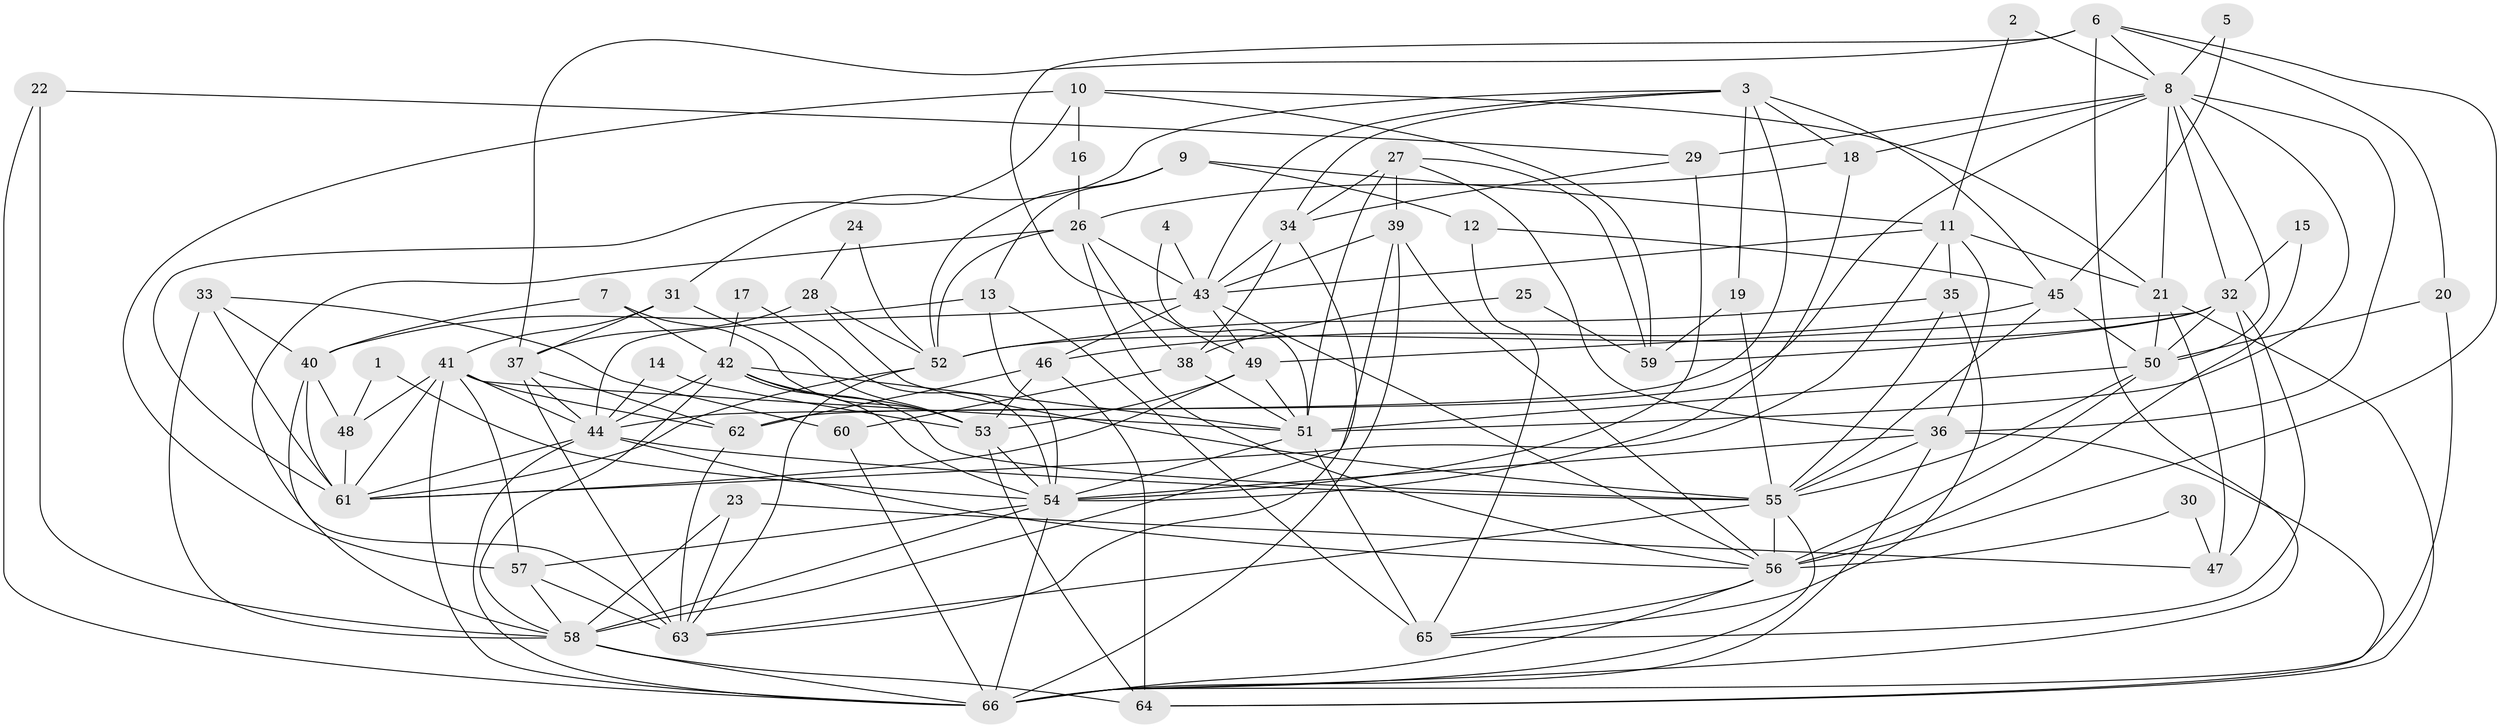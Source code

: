 // original degree distribution, {3: 0.23484848484848486, 5: 0.17424242424242425, 4: 0.29545454545454547, 6: 0.08333333333333333, 2: 0.15151515151515152, 7: 0.045454545454545456, 8: 0.015151515151515152}
// Generated by graph-tools (version 1.1) at 2025/26/03/09/25 03:26:19]
// undirected, 66 vertices, 183 edges
graph export_dot {
graph [start="1"]
  node [color=gray90,style=filled];
  1;
  2;
  3;
  4;
  5;
  6;
  7;
  8;
  9;
  10;
  11;
  12;
  13;
  14;
  15;
  16;
  17;
  18;
  19;
  20;
  21;
  22;
  23;
  24;
  25;
  26;
  27;
  28;
  29;
  30;
  31;
  32;
  33;
  34;
  35;
  36;
  37;
  38;
  39;
  40;
  41;
  42;
  43;
  44;
  45;
  46;
  47;
  48;
  49;
  50;
  51;
  52;
  53;
  54;
  55;
  56;
  57;
  58;
  59;
  60;
  61;
  62;
  63;
  64;
  65;
  66;
  1 -- 48 [weight=1.0];
  1 -- 54 [weight=1.0];
  2 -- 8 [weight=1.0];
  2 -- 11 [weight=1.0];
  3 -- 18 [weight=1.0];
  3 -- 19 [weight=1.0];
  3 -- 31 [weight=1.0];
  3 -- 34 [weight=1.0];
  3 -- 43 [weight=1.0];
  3 -- 44 [weight=1.0];
  3 -- 45 [weight=1.0];
  4 -- 43 [weight=1.0];
  4 -- 51 [weight=1.0];
  5 -- 8 [weight=1.0];
  5 -- 45 [weight=1.0];
  6 -- 8 [weight=1.0];
  6 -- 20 [weight=1.0];
  6 -- 37 [weight=1.0];
  6 -- 49 [weight=2.0];
  6 -- 56 [weight=1.0];
  6 -- 66 [weight=1.0];
  7 -- 40 [weight=1.0];
  7 -- 42 [weight=1.0];
  7 -- 53 [weight=1.0];
  8 -- 18 [weight=1.0];
  8 -- 21 [weight=1.0];
  8 -- 29 [weight=1.0];
  8 -- 32 [weight=1.0];
  8 -- 36 [weight=1.0];
  8 -- 50 [weight=1.0];
  8 -- 51 [weight=1.0];
  8 -- 62 [weight=1.0];
  9 -- 11 [weight=1.0];
  9 -- 12 [weight=1.0];
  9 -- 13 [weight=1.0];
  9 -- 52 [weight=1.0];
  10 -- 16 [weight=1.0];
  10 -- 21 [weight=1.0];
  10 -- 57 [weight=1.0];
  10 -- 59 [weight=1.0];
  10 -- 61 [weight=1.0];
  11 -- 21 [weight=1.0];
  11 -- 35 [weight=1.0];
  11 -- 36 [weight=1.0];
  11 -- 43 [weight=1.0];
  11 -- 61 [weight=1.0];
  12 -- 45 [weight=1.0];
  12 -- 65 [weight=1.0];
  13 -- 40 [weight=1.0];
  13 -- 54 [weight=1.0];
  13 -- 65 [weight=1.0];
  14 -- 44 [weight=1.0];
  14 -- 53 [weight=1.0];
  15 -- 32 [weight=1.0];
  15 -- 56 [weight=1.0];
  16 -- 26 [weight=1.0];
  17 -- 42 [weight=1.0];
  17 -- 54 [weight=1.0];
  18 -- 26 [weight=1.0];
  18 -- 54 [weight=1.0];
  19 -- 55 [weight=1.0];
  19 -- 59 [weight=1.0];
  20 -- 50 [weight=1.0];
  20 -- 66 [weight=1.0];
  21 -- 47 [weight=1.0];
  21 -- 50 [weight=1.0];
  21 -- 64 [weight=1.0];
  22 -- 29 [weight=1.0];
  22 -- 58 [weight=1.0];
  22 -- 66 [weight=1.0];
  23 -- 47 [weight=1.0];
  23 -- 58 [weight=2.0];
  23 -- 63 [weight=1.0];
  24 -- 28 [weight=1.0];
  24 -- 52 [weight=1.0];
  25 -- 38 [weight=1.0];
  25 -- 59 [weight=1.0];
  26 -- 38 [weight=1.0];
  26 -- 43 [weight=1.0];
  26 -- 52 [weight=1.0];
  26 -- 56 [weight=1.0];
  26 -- 58 [weight=1.0];
  27 -- 34 [weight=1.0];
  27 -- 36 [weight=1.0];
  27 -- 39 [weight=1.0];
  27 -- 51 [weight=1.0];
  27 -- 59 [weight=1.0];
  28 -- 37 [weight=1.0];
  28 -- 52 [weight=1.0];
  28 -- 55 [weight=1.0];
  29 -- 34 [weight=1.0];
  29 -- 54 [weight=1.0];
  30 -- 47 [weight=1.0];
  30 -- 56 [weight=1.0];
  31 -- 37 [weight=1.0];
  31 -- 41 [weight=1.0];
  31 -- 53 [weight=1.0];
  32 -- 47 [weight=1.0];
  32 -- 49 [weight=1.0];
  32 -- 50 [weight=2.0];
  32 -- 52 [weight=1.0];
  32 -- 59 [weight=1.0];
  32 -- 65 [weight=1.0];
  33 -- 40 [weight=1.0];
  33 -- 58 [weight=1.0];
  33 -- 60 [weight=1.0];
  33 -- 61 [weight=1.0];
  34 -- 38 [weight=1.0];
  34 -- 43 [weight=1.0];
  34 -- 63 [weight=1.0];
  35 -- 52 [weight=1.0];
  35 -- 55 [weight=1.0];
  35 -- 65 [weight=1.0];
  36 -- 54 [weight=1.0];
  36 -- 55 [weight=1.0];
  36 -- 64 [weight=1.0];
  36 -- 66 [weight=1.0];
  37 -- 44 [weight=1.0];
  37 -- 62 [weight=1.0];
  37 -- 63 [weight=1.0];
  38 -- 51 [weight=1.0];
  38 -- 60 [weight=1.0];
  39 -- 43 [weight=1.0];
  39 -- 56 [weight=1.0];
  39 -- 58 [weight=1.0];
  39 -- 66 [weight=1.0];
  40 -- 48 [weight=1.0];
  40 -- 61 [weight=1.0];
  40 -- 63 [weight=2.0];
  41 -- 44 [weight=1.0];
  41 -- 48 [weight=1.0];
  41 -- 51 [weight=2.0];
  41 -- 57 [weight=2.0];
  41 -- 61 [weight=1.0];
  41 -- 62 [weight=1.0];
  41 -- 66 [weight=1.0];
  42 -- 44 [weight=1.0];
  42 -- 51 [weight=1.0];
  42 -- 53 [weight=1.0];
  42 -- 54 [weight=1.0];
  42 -- 55 [weight=1.0];
  42 -- 58 [weight=1.0];
  43 -- 44 [weight=1.0];
  43 -- 46 [weight=1.0];
  43 -- 49 [weight=1.0];
  43 -- 56 [weight=1.0];
  44 -- 55 [weight=1.0];
  44 -- 56 [weight=1.0];
  44 -- 61 [weight=1.0];
  44 -- 66 [weight=1.0];
  45 -- 46 [weight=1.0];
  45 -- 50 [weight=1.0];
  45 -- 55 [weight=1.0];
  46 -- 53 [weight=1.0];
  46 -- 62 [weight=1.0];
  46 -- 64 [weight=2.0];
  48 -- 61 [weight=1.0];
  49 -- 51 [weight=1.0];
  49 -- 53 [weight=1.0];
  49 -- 61 [weight=1.0];
  50 -- 51 [weight=1.0];
  50 -- 55 [weight=1.0];
  50 -- 56 [weight=3.0];
  51 -- 54 [weight=1.0];
  51 -- 65 [weight=3.0];
  52 -- 61 [weight=1.0];
  52 -- 63 [weight=1.0];
  53 -- 54 [weight=1.0];
  53 -- 64 [weight=1.0];
  54 -- 57 [weight=1.0];
  54 -- 58 [weight=1.0];
  54 -- 66 [weight=1.0];
  55 -- 56 [weight=2.0];
  55 -- 63 [weight=1.0];
  55 -- 66 [weight=1.0];
  56 -- 65 [weight=1.0];
  56 -- 66 [weight=1.0];
  57 -- 58 [weight=1.0];
  57 -- 63 [weight=1.0];
  58 -- 64 [weight=1.0];
  58 -- 66 [weight=1.0];
  60 -- 66 [weight=1.0];
  62 -- 63 [weight=1.0];
}
